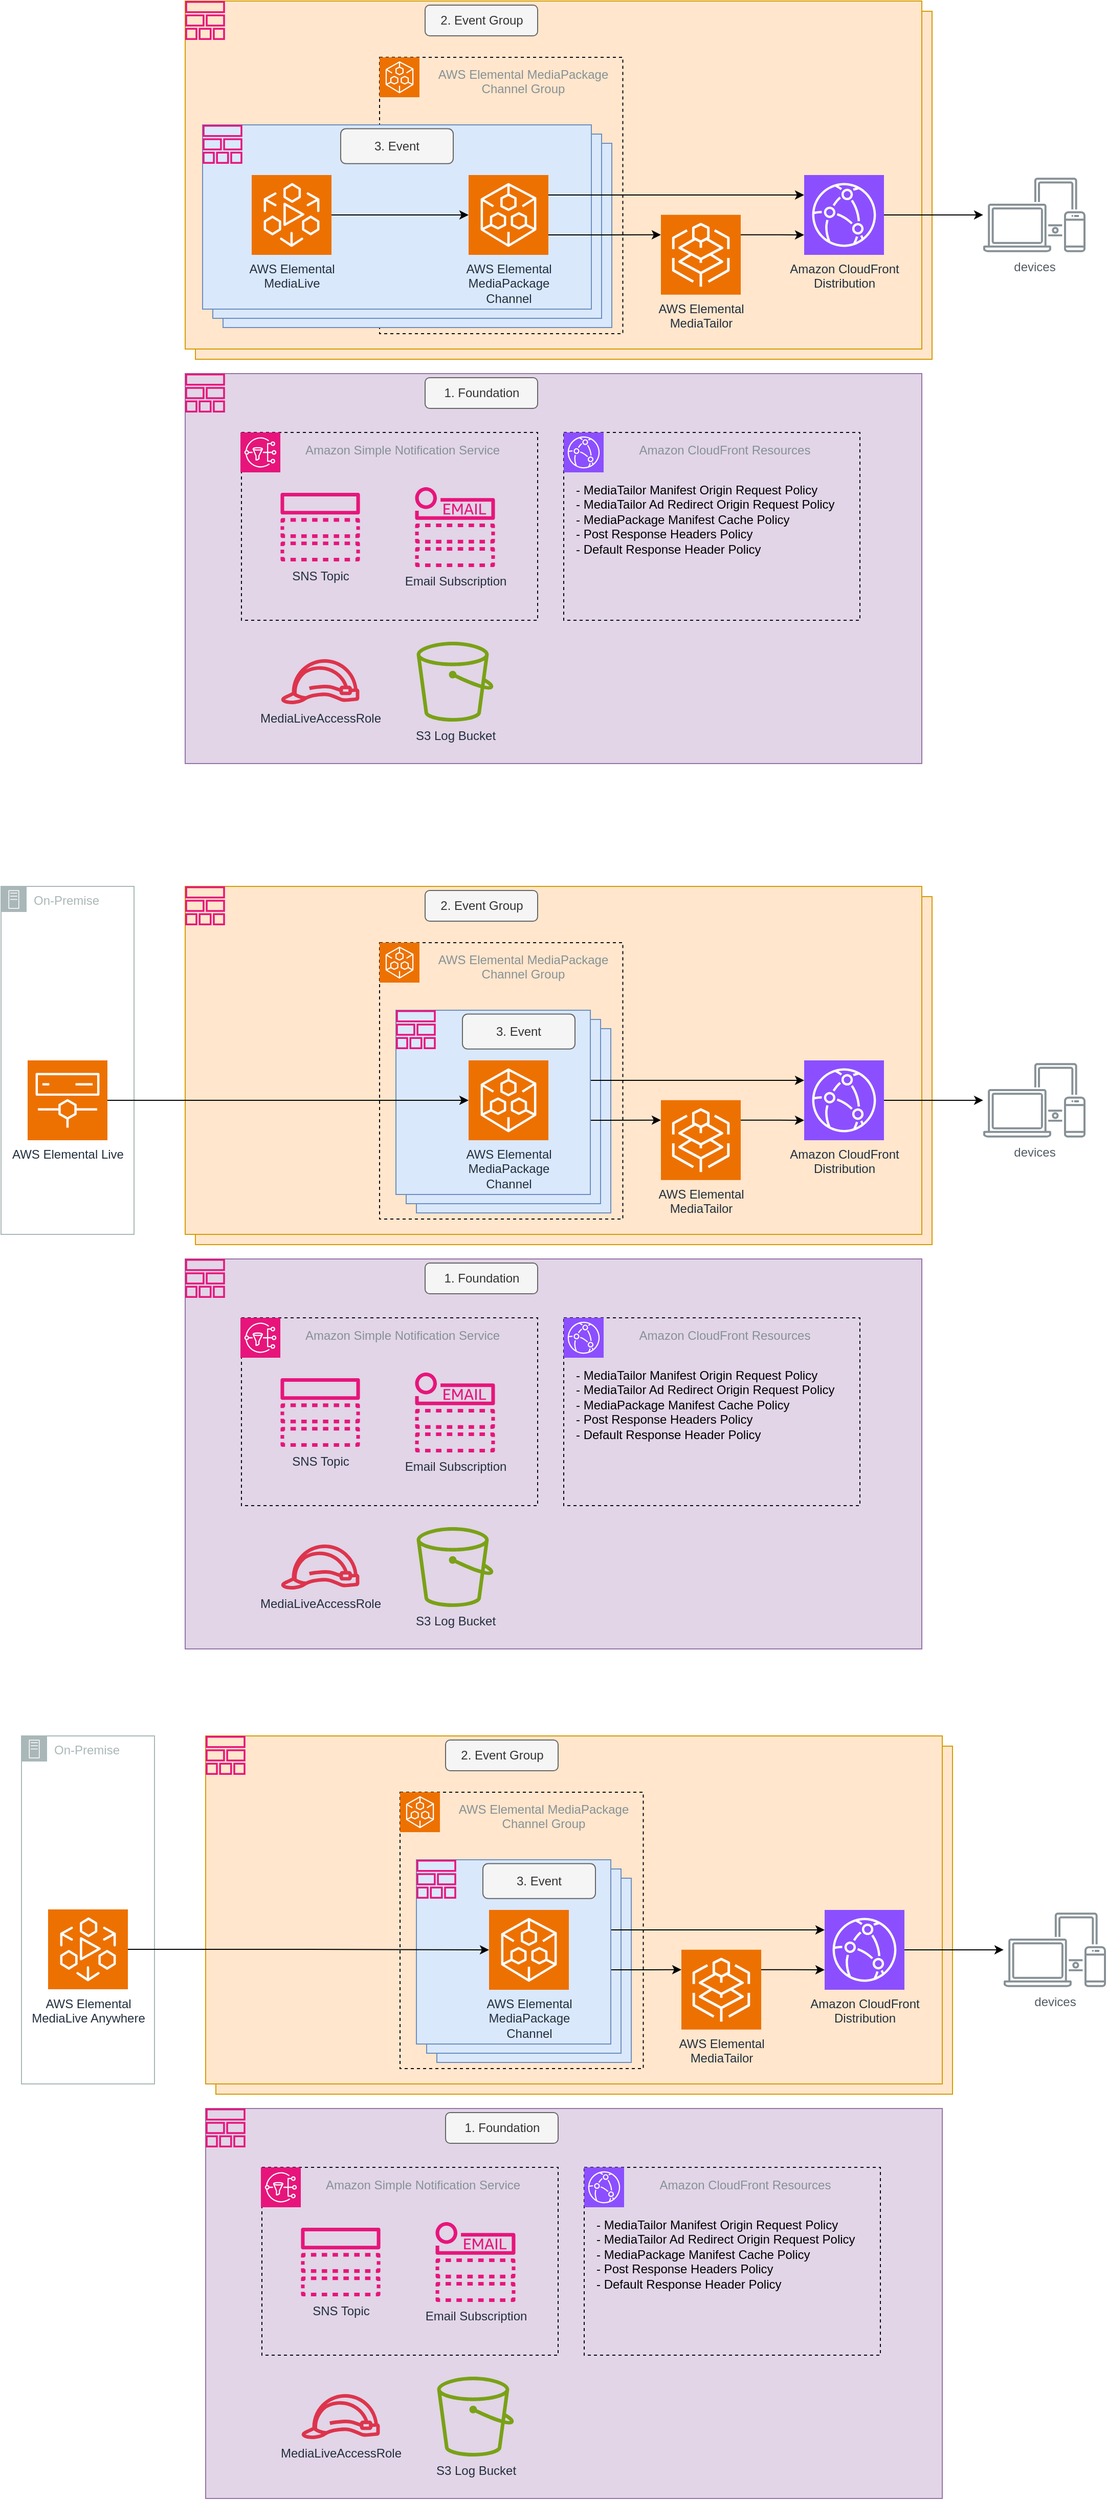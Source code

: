 <mxfile version="21.7.4" type="device">
  <diagram name="Page-1" id="xvoBK_VZYoZHiSkHvNR2">
    <mxGraphModel dx="1469" dy="970" grid="1" gridSize="10" guides="1" tooltips="1" connect="1" arrows="1" fold="1" page="1" pageScale="1" pageWidth="1169" pageHeight="827" math="0" shadow="0">
      <root>
        <mxCell id="0" />
        <mxCell id="1" parent="0" />
        <mxCell id="5HzDjwi24aiLYZOdmJjg-2" value="" style="rounded=0;whiteSpace=wrap;html=1;fillColor=#ffe6cc;strokeColor=#d79b00;" parent="1" vertex="1">
          <mxGeometry x="200" y="65" width="720" height="340" as="geometry" />
        </mxCell>
        <mxCell id="2nmGZ_M7Z3MYa-DBmGAj-7" value="" style="rounded=0;whiteSpace=wrap;html=1;fillColor=#e1d5e7;strokeColor=#9673a6;" parent="1" vertex="1">
          <mxGeometry x="190" y="419" width="720" height="381" as="geometry" />
        </mxCell>
        <mxCell id="2nmGZ_M7Z3MYa-DBmGAj-8" value="1. Foundation" style="rounded=1;whiteSpace=wrap;html=1;fillColor=#f5f5f5;fontColor=#333333;strokeColor=#666666;" parent="1" vertex="1">
          <mxGeometry x="424.5" y="423" width="110" height="30" as="geometry" />
        </mxCell>
        <mxCell id="2nmGZ_M7Z3MYa-DBmGAj-15" value="Amazon CloudFront Resources" style="outlineConnect=0;gradientColor=none;html=1;whiteSpace=wrap;fontSize=12;fontStyle=0;strokeColor=#000614;fillColor=none;verticalAlign=top;align=center;fontColor=#879196;dashed=1;spacingTop=3;spacingLeft=25;" parent="1" vertex="1">
          <mxGeometry x="560" y="476.5" width="289.5" height="183.5" as="geometry" />
        </mxCell>
        <mxCell id="2nmGZ_M7Z3MYa-DBmGAj-17" value="&lt;div&gt;- MediaTailor Manifest Origin Request Policy&lt;/div&gt;&lt;div&gt;- MediaTailor Ad Redirect Origin Request Policy&lt;/div&gt;&lt;div&gt;&lt;div&gt;- MediaPackage Manifest Cache Policy&lt;/div&gt;&lt;/div&gt;&lt;div&gt;- Post Response Headers Policy&lt;/div&gt;&lt;div&gt;- Default Response Header Policy&lt;br&gt;&lt;/div&gt;&lt;div&gt;&lt;br&gt;&lt;/div&gt;" style="rounded=0;whiteSpace=wrap;html=1;verticalAlign=top;align=left;fillColor=none;strokeColor=none;" parent="1" vertex="1">
          <mxGeometry x="570" y="518.5" width="279.5" height="142.5" as="geometry" />
        </mxCell>
        <mxCell id="2nmGZ_M7Z3MYa-DBmGAj-18" value="S3 Log Bucket" style="sketch=0;outlineConnect=0;fontColor=#232F3E;gradientColor=none;fillColor=#7AA116;strokeColor=none;dashed=0;verticalLabelPosition=bottom;verticalAlign=top;align=center;html=1;fontSize=12;fontStyle=0;aspect=fixed;pointerEvents=1;shape=mxgraph.aws4.bucket;" parent="1" vertex="1">
          <mxGeometry x="416.25" y="681" width="75" height="78" as="geometry" />
        </mxCell>
        <mxCell id="2nmGZ_M7Z3MYa-DBmGAj-19" value="MediaLiveAccessRole" style="sketch=0;outlineConnect=0;fontColor=#232F3E;gradientColor=none;fillColor=#DD344C;strokeColor=none;dashed=0;verticalLabelPosition=bottom;verticalAlign=top;align=center;html=1;fontSize=12;fontStyle=0;aspect=fixed;pointerEvents=1;shape=mxgraph.aws4.role;" parent="1" vertex="1">
          <mxGeometry x="283" y="698" width="78" height="44" as="geometry" />
        </mxCell>
        <mxCell id="2nmGZ_M7Z3MYa-DBmGAj-25" value="" style="sketch=0;outlineConnect=0;fontColor=#232F3E;gradientColor=none;fillColor=#E7157B;strokeColor=none;dashed=0;verticalLabelPosition=bottom;verticalAlign=top;align=center;html=1;fontSize=12;fontStyle=0;aspect=fixed;pointerEvents=1;shape=mxgraph.aws4.stack;" parent="1" vertex="1">
          <mxGeometry x="190" y="419" width="39" height="38" as="geometry" />
        </mxCell>
        <mxCell id="2nmGZ_M7Z3MYa-DBmGAj-28" value="devices" style="sketch=0;outlineConnect=0;gradientColor=none;fontColor=#545B64;strokeColor=none;fillColor=#879196;dashed=0;verticalLabelPosition=bottom;verticalAlign=top;align=center;html=1;fontSize=12;fontStyle=0;aspect=fixed;shape=mxgraph.aws4.illustration_devices;pointerEvents=1" parent="1" vertex="1">
          <mxGeometry x="970" y="227.5" width="100" height="73" as="geometry" />
        </mxCell>
        <mxCell id="2nmGZ_M7Z3MYa-DBmGAj-30" value="" style="sketch=0;points=[[0,0,0],[0.25,0,0],[0.5,0,0],[0.75,0,0],[1,0,0],[0,1,0],[0.25,1,0],[0.5,1,0],[0.75,1,0],[1,1,0],[0,0.25,0],[0,0.5,0],[0,0.75,0],[1,0.25,0],[1,0.5,0],[1,0.75,0]];outlineConnect=0;fontColor=#232F3E;fillColor=#8C4FFF;strokeColor=#ffffff;dashed=0;verticalLabelPosition=bottom;verticalAlign=top;align=center;html=1;fontSize=12;fontStyle=0;aspect=fixed;shape=mxgraph.aws4.resourceIcon;resIcon=mxgraph.aws4.cloudfront;" parent="1" vertex="1">
          <mxGeometry x="560" y="476.5" width="39" height="39" as="geometry" />
        </mxCell>
        <mxCell id="2nmGZ_M7Z3MYa-DBmGAj-1" value="" style="rounded=0;whiteSpace=wrap;html=1;fillColor=#ffe6cc;strokeColor=#d79b00;" parent="1" vertex="1">
          <mxGeometry x="190" y="55" width="720" height="340" as="geometry" />
        </mxCell>
        <mxCell id="2nmGZ_M7Z3MYa-DBmGAj-2" value="2. Event Group" style="rounded=1;whiteSpace=wrap;html=1;fillColor=#f5f5f5;fontColor=#333333;strokeColor=#666666;" parent="1" vertex="1">
          <mxGeometry x="424.5" y="59" width="110" height="30" as="geometry" />
        </mxCell>
        <mxCell id="2nmGZ_M7Z3MYa-DBmGAj-6" value="Amazon CloudFront&lt;br&gt;Distribution" style="sketch=0;points=[[0,0,0],[0.25,0,0],[0.5,0,0],[0.75,0,0],[1,0,0],[0,1,0],[0.25,1,0],[0.5,1,0],[0.75,1,0],[1,1,0],[0,0.25,0],[0,0.5,0],[0,0.75,0],[1,0.25,0],[1,0.5,0],[1,0.75,0]];outlineConnect=0;fontColor=#232F3E;fillColor=#8C4FFF;strokeColor=#ffffff;dashed=0;verticalLabelPosition=bottom;verticalAlign=top;align=center;html=1;fontSize=12;fontStyle=0;aspect=fixed;shape=mxgraph.aws4.resourceIcon;resIcon=mxgraph.aws4.cloudfront;" parent="1" vertex="1">
          <mxGeometry x="795" y="225" width="78" height="78" as="geometry" />
        </mxCell>
        <mxCell id="2nmGZ_M7Z3MYa-DBmGAj-10" value="" style="sketch=0;outlineConnect=0;fontColor=#232F3E;gradientColor=none;fillColor=#E7157B;strokeColor=none;dashed=0;verticalLabelPosition=bottom;verticalAlign=top;align=center;html=1;fontSize=12;fontStyle=0;aspect=fixed;pointerEvents=1;shape=mxgraph.aws4.stack;" parent="1" vertex="1">
          <mxGeometry x="190" y="55" width="39" height="38" as="geometry" />
        </mxCell>
        <mxCell id="2nmGZ_M7Z3MYa-DBmGAj-3" value="AWS Elemental MediaPackage&lt;br&gt;Channel Group" style="outlineConnect=0;gradientColor=none;html=1;whiteSpace=wrap;fontSize=12;fontStyle=0;strokeColor=#000614;fillColor=none;verticalAlign=top;align=center;fontColor=#879196;dashed=1;spacingTop=3;spacingLeft=43;" parent="1" vertex="1">
          <mxGeometry x="380" y="110" width="237.75" height="270" as="geometry" />
        </mxCell>
        <mxCell id="2nmGZ_M7Z3MYa-DBmGAj-4" value="" style="sketch=0;points=[[0,0,0],[0.25,0,0],[0.5,0,0],[0.75,0,0],[1,0,0],[0,1,0],[0.25,1,0],[0.5,1,0],[0.75,1,0],[1,1,0],[0,0.25,0],[0,0.5,0],[0,0.75,0],[1,0.25,0],[1,0.5,0],[1,0.75,0]];outlineConnect=0;fontColor=#232F3E;fillColor=#ED7100;strokeColor=#ffffff;dashed=0;verticalLabelPosition=bottom;verticalAlign=top;align=center;html=1;fontSize=12;fontStyle=0;aspect=fixed;shape=mxgraph.aws4.resourceIcon;resIcon=mxgraph.aws4.elemental_mediapackage;" parent="1" vertex="1">
          <mxGeometry x="380" y="110" width="39" height="39" as="geometry" />
        </mxCell>
        <mxCell id="2nmGZ_M7Z3MYa-DBmGAj-32" value="" style="rounded=0;whiteSpace=wrap;html=1;fillColor=#dae8fc;strokeColor=#6c8ebf;" parent="1" vertex="1">
          <mxGeometry x="227" y="194" width="380" height="180" as="geometry" />
        </mxCell>
        <mxCell id="2nmGZ_M7Z3MYa-DBmGAj-31" value="" style="rounded=0;whiteSpace=wrap;html=1;fillColor=#dae8fc;strokeColor=#6c8ebf;" parent="1" vertex="1">
          <mxGeometry x="217" y="185" width="380" height="180" as="geometry" />
        </mxCell>
        <mxCell id="2nmGZ_M7Z3MYa-DBmGAj-33" value="" style="group" parent="1" vertex="1" connectable="0">
          <mxGeometry x="207" y="176" width="380" height="180" as="geometry" />
        </mxCell>
        <mxCell id="2nmGZ_M7Z3MYa-DBmGAj-13" value="" style="sketch=0;points=[[0,0,0],[0.25,0,0],[0.5,0,0],[0.75,0,0],[1,0,0],[0,1,0],[0.25,1,0],[0.5,1,0],[0.75,1,0],[1,1,0],[0,0.25,0],[0,0.5,0],[0,0.75,0],[1,0.25,0],[1,0.5,0],[1,0.75,0]];outlineConnect=0;fontColor=#232F3E;fillColor=#8C4FFF;strokeColor=#ffffff;dashed=0;verticalLabelPosition=bottom;verticalAlign=top;align=center;html=1;fontSize=12;fontStyle=0;aspect=fixed;shape=mxgraph.aws4.resourceIcon;resIcon=mxgraph.aws4.cloudfront;" parent="2nmGZ_M7Z3MYa-DBmGAj-33" vertex="1">
          <mxGeometry x="290" y="55.862" width="39" height="39" as="geometry" />
        </mxCell>
        <mxCell id="2nmGZ_M7Z3MYa-DBmGAj-20" value="" style="rounded=0;whiteSpace=wrap;html=1;fillColor=#dae8fc;strokeColor=#6c8ebf;" parent="2nmGZ_M7Z3MYa-DBmGAj-33" vertex="1">
          <mxGeometry width="380" height="180" as="geometry" />
        </mxCell>
        <mxCell id="2nmGZ_M7Z3MYa-DBmGAj-22" value="" style="sketch=0;outlineConnect=0;fontColor=#232F3E;gradientColor=none;fillColor=#E7157B;strokeColor=none;dashed=0;verticalLabelPosition=bottom;verticalAlign=top;align=center;html=1;fontSize=12;fontStyle=0;aspect=fixed;pointerEvents=1;shape=mxgraph.aws4.stack;" parent="2nmGZ_M7Z3MYa-DBmGAj-33" vertex="1">
          <mxGeometry width="39" height="38" as="geometry" />
        </mxCell>
        <mxCell id="2nmGZ_M7Z3MYa-DBmGAj-23" value="AWS Elemental&lt;br&gt;MediaLive" style="sketch=0;points=[[0,0,0],[0.25,0,0],[0.5,0,0],[0.75,0,0],[1,0,0],[0,1,0],[0.25,1,0],[0.5,1,0],[0.75,1,0],[1,1,0],[0,0.25,0],[0,0.5,0],[0,0.75,0],[1,0.25,0],[1,0.5,0],[1,0.75,0]];outlineConnect=0;fontColor=#232F3E;fillColor=#ED7100;strokeColor=#ffffff;dashed=0;verticalLabelPosition=bottom;verticalAlign=top;align=center;html=1;fontSize=12;fontStyle=0;aspect=fixed;shape=mxgraph.aws4.resourceIcon;resIcon=mxgraph.aws4.elemental_medialive;" parent="2nmGZ_M7Z3MYa-DBmGAj-33" vertex="1">
          <mxGeometry x="48" y="49.021" width="78" height="78" as="geometry" />
        </mxCell>
        <mxCell id="2nmGZ_M7Z3MYa-DBmGAj-24" value="AWS Elemental&lt;br&gt;MediaPackage&lt;br&gt;Channel" style="sketch=0;points=[[0,0,0],[0.25,0,0],[0.5,0,0],[0.75,0,0],[1,0,0],[0,1,0],[0.25,1,0],[0.5,1,0],[0.75,1,0],[1,1,0],[0,0.25,0],[0,0.5,0],[0,0.75,0],[1,0.25,0],[1,0.5,0],[1,0.75,0]];outlineConnect=0;fontColor=#232F3E;fillColor=#ED7100;strokeColor=#ffffff;dashed=0;verticalLabelPosition=bottom;verticalAlign=top;align=center;html=1;fontSize=12;fontStyle=0;aspect=fixed;shape=mxgraph.aws4.resourceIcon;resIcon=mxgraph.aws4.elemental_mediapackage;" parent="2nmGZ_M7Z3MYa-DBmGAj-33" vertex="1">
          <mxGeometry x="260" y="49.021" width="78" height="78" as="geometry" />
        </mxCell>
        <mxCell id="2nmGZ_M7Z3MYa-DBmGAj-26" style="edgeStyle=orthogonalEdgeStyle;rounded=0;orthogonalLoop=1;jettySize=auto;html=1;" parent="2nmGZ_M7Z3MYa-DBmGAj-33" source="2nmGZ_M7Z3MYa-DBmGAj-23" target="2nmGZ_M7Z3MYa-DBmGAj-24" edge="1">
          <mxGeometry relative="1" as="geometry" />
        </mxCell>
        <mxCell id="2nmGZ_M7Z3MYa-DBmGAj-21" value="3. Event" style="rounded=1;whiteSpace=wrap;html=1;fillColor=#f5f5f5;fontColor=#333333;strokeColor=#666666;" parent="2nmGZ_M7Z3MYa-DBmGAj-33" vertex="1">
          <mxGeometry x="135" y="3.725" width="110" height="34.201" as="geometry" />
        </mxCell>
        <mxCell id="2nmGZ_M7Z3MYa-DBmGAj-27" style="edgeStyle=orthogonalEdgeStyle;rounded=0;orthogonalLoop=1;jettySize=auto;html=1;exitX=1;exitY=0.25;exitDx=0;exitDy=0;exitPerimeter=0;entryX=0;entryY=0.25;entryDx=0;entryDy=0;entryPerimeter=0;" parent="1" source="2nmGZ_M7Z3MYa-DBmGAj-24" target="2nmGZ_M7Z3MYa-DBmGAj-6" edge="1">
          <mxGeometry relative="1" as="geometry" />
        </mxCell>
        <mxCell id="2nmGZ_M7Z3MYa-DBmGAj-29" style="edgeStyle=orthogonalEdgeStyle;rounded=0;orthogonalLoop=1;jettySize=auto;html=1;" parent="1" source="2nmGZ_M7Z3MYa-DBmGAj-6" target="2nmGZ_M7Z3MYa-DBmGAj-28" edge="1">
          <mxGeometry relative="1" as="geometry">
            <mxPoint x="978" y="264.5" as="targetPoint" />
          </mxGeometry>
        </mxCell>
        <mxCell id="N5E-a2_garC34fSIHxFX-2" style="edgeStyle=orthogonalEdgeStyle;rounded=0;orthogonalLoop=1;jettySize=auto;html=1;entryX=0;entryY=0.75;entryDx=0;entryDy=0;entryPerimeter=0;exitX=1;exitY=0.25;exitDx=0;exitDy=0;exitPerimeter=0;" parent="1" source="N5E-a2_garC34fSIHxFX-1" target="2nmGZ_M7Z3MYa-DBmGAj-6" edge="1">
          <mxGeometry relative="1" as="geometry" />
        </mxCell>
        <mxCell id="N5E-a2_garC34fSIHxFX-1" value="AWS Elemental&lt;br&gt;MediaTailor" style="sketch=0;points=[[0,0,0],[0.25,0,0],[0.5,0,0],[0.75,0,0],[1,0,0],[0,1,0],[0.25,1,0],[0.5,1,0],[0.75,1,0],[1,1,0],[0,0.25,0],[0,0.5,0],[0,0.75,0],[1,0.25,0],[1,0.5,0],[1,0.75,0]];outlineConnect=0;fontColor=#232F3E;fillColor=#ED7100;strokeColor=#ffffff;dashed=0;verticalLabelPosition=bottom;verticalAlign=top;align=center;html=1;fontSize=12;fontStyle=0;aspect=fixed;shape=mxgraph.aws4.resourceIcon;resIcon=mxgraph.aws4.elemental_mediatailor;" parent="1" vertex="1">
          <mxGeometry x="655" y="263.89" width="78" height="78" as="geometry" />
        </mxCell>
        <mxCell id="N5E-a2_garC34fSIHxFX-3" style="edgeStyle=orthogonalEdgeStyle;rounded=0;orthogonalLoop=1;jettySize=auto;html=1;entryX=0;entryY=0.25;entryDx=0;entryDy=0;entryPerimeter=0;exitX=1;exitY=0.75;exitDx=0;exitDy=0;exitPerimeter=0;" parent="1" source="2nmGZ_M7Z3MYa-DBmGAj-24" target="N5E-a2_garC34fSIHxFX-1" edge="1">
          <mxGeometry relative="1" as="geometry" />
        </mxCell>
        <mxCell id="9FjImwvdv4YKPjKREEQP-5" value="Amazon Simple Notification Service" style="outlineConnect=0;gradientColor=none;html=1;whiteSpace=wrap;fontSize=12;fontStyle=0;strokeColor=#000614;fillColor=none;verticalAlign=top;align=center;fontColor=#879196;dashed=1;spacingTop=3;spacingLeft=25;" parent="1" vertex="1">
          <mxGeometry x="245" y="476.5" width="289.5" height="183.5" as="geometry" />
        </mxCell>
        <mxCell id="9FjImwvdv4YKPjKREEQP-2" value="Email Subscription" style="sketch=0;outlineConnect=0;fontColor=#232F3E;gradientColor=none;fillColor=#E7157B;strokeColor=none;dashed=0;verticalLabelPosition=bottom;verticalAlign=top;align=center;html=1;fontSize=12;fontStyle=0;aspect=fixed;pointerEvents=1;shape=mxgraph.aws4.email_notification;" parent="1" vertex="1">
          <mxGeometry x="414.75" y="530" width="78" height="78" as="geometry" />
        </mxCell>
        <mxCell id="9FjImwvdv4YKPjKREEQP-4" value="SNS Topic" style="sketch=0;outlineConnect=0;fontColor=#232F3E;gradientColor=none;fillColor=#E7157B;strokeColor=none;dashed=0;verticalLabelPosition=bottom;verticalAlign=top;align=center;html=1;fontSize=12;fontStyle=0;aspect=fixed;pointerEvents=1;shape=mxgraph.aws4.topic;" parent="1" vertex="1">
          <mxGeometry x="283" y="535.5" width="78" height="67" as="geometry" />
        </mxCell>
        <mxCell id="9FjImwvdv4YKPjKREEQP-1" value="" style="sketch=0;points=[[0,0,0],[0.25,0,0],[0.5,0,0],[0.75,0,0],[1,0,0],[0,1,0],[0.25,1,0],[0.5,1,0],[0.75,1,0],[1,1,0],[0,0.25,0],[0,0.5,0],[0,0.75,0],[1,0.25,0],[1,0.5,0],[1,0.75,0]];outlineConnect=0;fontColor=#232F3E;fillColor=#E7157B;strokeColor=#ffffff;dashed=0;verticalLabelPosition=bottom;verticalAlign=top;align=center;html=1;fontSize=12;fontStyle=0;aspect=fixed;shape=mxgraph.aws4.resourceIcon;resIcon=mxgraph.aws4.sns;" parent="1" vertex="1">
          <mxGeometry x="244" y="476.5" width="39" height="39" as="geometry" />
        </mxCell>
        <mxCell id="9FjImwvdv4YKPjKREEQP-42" value="On-Premise" style="sketch=0;outlineConnect=0;gradientColor=none;html=1;whiteSpace=wrap;fontSize=12;fontStyle=0;shape=mxgraph.aws4.group;grIcon=mxgraph.aws4.group_on_premise;strokeColor=#AAB7B8;fillColor=none;verticalAlign=top;align=left;spacingLeft=30;fontColor=#AAB7B8;dashed=0;" parent="1" vertex="1">
          <mxGeometry x="10" y="920" width="130" height="340" as="geometry" />
        </mxCell>
        <mxCell id="9FjImwvdv4YKPjKREEQP-41" value="AWS Elemental Live" style="sketch=0;points=[[0,0,0],[0.25,0,0],[0.5,0,0],[0.75,0,0],[1,0,0],[0,1,0],[0.25,1,0],[0.5,1,0],[0.75,1,0],[1,1,0],[0,0.25,0],[0,0.5,0],[0,0.75,0],[1,0.25,0],[1,0.5,0],[1,0.75,0]];outlineConnect=0;fontColor=#232F3E;fillColor=#ED7100;strokeColor=#ffffff;dashed=0;verticalLabelPosition=bottom;verticalAlign=top;align=center;html=1;fontSize=12;fontStyle=0;aspect=fixed;shape=mxgraph.aws4.resourceIcon;resIcon=mxgraph.aws4.elemental;" parent="1" vertex="1">
          <mxGeometry x="36" y="1090" width="78" height="78" as="geometry" />
        </mxCell>
        <mxCell id="9FjImwvdv4YKPjKREEQP-80" value="" style="rounded=0;whiteSpace=wrap;html=1;fillColor=#ffe6cc;strokeColor=#d79b00;" parent="1" vertex="1">
          <mxGeometry x="200" y="930" width="720" height="340" as="geometry" />
        </mxCell>
        <mxCell id="9FjImwvdv4YKPjKREEQP-88" value="devices" style="sketch=0;outlineConnect=0;gradientColor=none;fontColor=#545B64;strokeColor=none;fillColor=#879196;dashed=0;verticalLabelPosition=bottom;verticalAlign=top;align=center;html=1;fontSize=12;fontStyle=0;aspect=fixed;shape=mxgraph.aws4.illustration_devices;pointerEvents=1" parent="1" vertex="1">
          <mxGeometry x="970" y="1092.5" width="100" height="73" as="geometry" />
        </mxCell>
        <mxCell id="9FjImwvdv4YKPjKREEQP-90" value="" style="rounded=0;whiteSpace=wrap;html=1;fillColor=#ffe6cc;strokeColor=#d79b00;" parent="1" vertex="1">
          <mxGeometry x="190" y="920" width="720" height="340" as="geometry" />
        </mxCell>
        <mxCell id="9FjImwvdv4YKPjKREEQP-91" value="2. Event Group" style="rounded=1;whiteSpace=wrap;html=1;fillColor=#f5f5f5;fontColor=#333333;strokeColor=#666666;" parent="1" vertex="1">
          <mxGeometry x="424.5" y="924" width="110" height="30" as="geometry" />
        </mxCell>
        <mxCell id="9FjImwvdv4YKPjKREEQP-92" value="Amazon CloudFront&lt;br&gt;Distribution" style="sketch=0;points=[[0,0,0],[0.25,0,0],[0.5,0,0],[0.75,0,0],[1,0,0],[0,1,0],[0.25,1,0],[0.5,1,0],[0.75,1,0],[1,1,0],[0,0.25,0],[0,0.5,0],[0,0.75,0],[1,0.25,0],[1,0.5,0],[1,0.75,0]];outlineConnect=0;fontColor=#232F3E;fillColor=#8C4FFF;strokeColor=#ffffff;dashed=0;verticalLabelPosition=bottom;verticalAlign=top;align=center;html=1;fontSize=12;fontStyle=0;aspect=fixed;shape=mxgraph.aws4.resourceIcon;resIcon=mxgraph.aws4.cloudfront;" parent="1" vertex="1">
          <mxGeometry x="795" y="1090" width="78" height="78" as="geometry" />
        </mxCell>
        <mxCell id="9FjImwvdv4YKPjKREEQP-93" value="" style="sketch=0;outlineConnect=0;fontColor=#232F3E;gradientColor=none;fillColor=#E7157B;strokeColor=none;dashed=0;verticalLabelPosition=bottom;verticalAlign=top;align=center;html=1;fontSize=12;fontStyle=0;aspect=fixed;pointerEvents=1;shape=mxgraph.aws4.stack;" parent="1" vertex="1">
          <mxGeometry x="190" y="920" width="39" height="38" as="geometry" />
        </mxCell>
        <mxCell id="9FjImwvdv4YKPjKREEQP-94" value="AWS Elemental MediaPackage&lt;br&gt;Channel Group" style="outlineConnect=0;gradientColor=none;html=1;whiteSpace=wrap;fontSize=12;fontStyle=0;strokeColor=#000614;fillColor=none;verticalAlign=top;align=center;fontColor=#879196;dashed=1;spacingTop=3;spacingLeft=43;" parent="1" vertex="1">
          <mxGeometry x="380" y="975" width="237.75" height="270" as="geometry" />
        </mxCell>
        <mxCell id="9FjImwvdv4YKPjKREEQP-95" value="" style="sketch=0;points=[[0,0,0],[0.25,0,0],[0.5,0,0],[0.75,0,0],[1,0,0],[0,1,0],[0.25,1,0],[0.5,1,0],[0.75,1,0],[1,1,0],[0,0.25,0],[0,0.5,0],[0,0.75,0],[1,0.25,0],[1,0.5,0],[1,0.75,0]];outlineConnect=0;fontColor=#232F3E;fillColor=#ED7100;strokeColor=#ffffff;dashed=0;verticalLabelPosition=bottom;verticalAlign=top;align=center;html=1;fontSize=12;fontStyle=0;aspect=fixed;shape=mxgraph.aws4.resourceIcon;resIcon=mxgraph.aws4.elemental_mediapackage;" parent="1" vertex="1">
          <mxGeometry x="380" y="975" width="39" height="39" as="geometry" />
        </mxCell>
        <mxCell id="9FjImwvdv4YKPjKREEQP-96" value="" style="rounded=0;whiteSpace=wrap;html=1;fillColor=#dae8fc;strokeColor=#6c8ebf;" parent="1" vertex="1">
          <mxGeometry x="416" y="1059" width="190" height="180" as="geometry" />
        </mxCell>
        <mxCell id="9FjImwvdv4YKPjKREEQP-97" value="" style="rounded=0;whiteSpace=wrap;html=1;fillColor=#dae8fc;strokeColor=#6c8ebf;" parent="1" vertex="1">
          <mxGeometry x="406" y="1050" width="190" height="180" as="geometry" />
        </mxCell>
        <mxCell id="9FjImwvdv4YKPjKREEQP-106" style="edgeStyle=orthogonalEdgeStyle;rounded=0;orthogonalLoop=1;jettySize=auto;html=1;exitX=1;exitY=0.25;exitDx=0;exitDy=0;exitPerimeter=0;entryX=0;entryY=0.25;entryDx=0;entryDy=0;entryPerimeter=0;" parent="1" source="9FjImwvdv4YKPjKREEQP-103" target="9FjImwvdv4YKPjKREEQP-92" edge="1">
          <mxGeometry relative="1" as="geometry" />
        </mxCell>
        <mxCell id="9FjImwvdv4YKPjKREEQP-107" style="edgeStyle=orthogonalEdgeStyle;rounded=0;orthogonalLoop=1;jettySize=auto;html=1;" parent="1" source="9FjImwvdv4YKPjKREEQP-92" target="9FjImwvdv4YKPjKREEQP-88" edge="1">
          <mxGeometry relative="1" as="geometry">
            <mxPoint x="978" y="1129.5" as="targetPoint" />
          </mxGeometry>
        </mxCell>
        <mxCell id="9FjImwvdv4YKPjKREEQP-108" style="edgeStyle=orthogonalEdgeStyle;rounded=0;orthogonalLoop=1;jettySize=auto;html=1;entryX=0;entryY=0.75;entryDx=0;entryDy=0;entryPerimeter=0;exitX=1;exitY=0.25;exitDx=0;exitDy=0;exitPerimeter=0;" parent="1" source="9FjImwvdv4YKPjKREEQP-109" target="9FjImwvdv4YKPjKREEQP-92" edge="1">
          <mxGeometry relative="1" as="geometry" />
        </mxCell>
        <mxCell id="9FjImwvdv4YKPjKREEQP-109" value="AWS Elemental&lt;br&gt;MediaTailor" style="sketch=0;points=[[0,0,0],[0.25,0,0],[0.5,0,0],[0.75,0,0],[1,0,0],[0,1,0],[0.25,1,0],[0.5,1,0],[0.75,1,0],[1,1,0],[0,0.25,0],[0,0.5,0],[0,0.75,0],[1,0.25,0],[1,0.5,0],[1,0.75,0]];outlineConnect=0;fontColor=#232F3E;fillColor=#ED7100;strokeColor=#ffffff;dashed=0;verticalLabelPosition=bottom;verticalAlign=top;align=center;html=1;fontSize=12;fontStyle=0;aspect=fixed;shape=mxgraph.aws4.resourceIcon;resIcon=mxgraph.aws4.elemental_mediatailor;" parent="1" vertex="1">
          <mxGeometry x="655" y="1128.89" width="78" height="78" as="geometry" />
        </mxCell>
        <mxCell id="9FjImwvdv4YKPjKREEQP-110" style="edgeStyle=orthogonalEdgeStyle;rounded=0;orthogonalLoop=1;jettySize=auto;html=1;entryX=0;entryY=0.25;entryDx=0;entryDy=0;entryPerimeter=0;exitX=1;exitY=0.75;exitDx=0;exitDy=0;exitPerimeter=0;" parent="1" source="9FjImwvdv4YKPjKREEQP-103" target="9FjImwvdv4YKPjKREEQP-109" edge="1">
          <mxGeometry relative="1" as="geometry" />
        </mxCell>
        <mxCell id="9FjImwvdv4YKPjKREEQP-99" value="" style="sketch=0;points=[[0,0,0],[0.25,0,0],[0.5,0,0],[0.75,0,0],[1,0,0],[0,1,0],[0.25,1,0],[0.5,1,0],[0.75,1,0],[1,1,0],[0,0.25,0],[0,0.5,0],[0,0.75,0],[1,0.25,0],[1,0.5,0],[1,0.75,0]];outlineConnect=0;fontColor=#232F3E;fillColor=#8C4FFF;strokeColor=#ffffff;dashed=0;verticalLabelPosition=bottom;verticalAlign=top;align=center;html=1;fontSize=12;fontStyle=0;aspect=fixed;shape=mxgraph.aws4.resourceIcon;resIcon=mxgraph.aws4.cloudfront;" parent="1" vertex="1">
          <mxGeometry x="497" y="1096.862" width="39" height="39" as="geometry" />
        </mxCell>
        <mxCell id="9FjImwvdv4YKPjKREEQP-100" value="" style="rounded=0;whiteSpace=wrap;html=1;fillColor=#dae8fc;strokeColor=#6c8ebf;" parent="1" vertex="1">
          <mxGeometry x="396" y="1041" width="190" height="180" as="geometry" />
        </mxCell>
        <mxCell id="9FjImwvdv4YKPjKREEQP-101" value="" style="sketch=0;outlineConnect=0;fontColor=#232F3E;gradientColor=none;fillColor=#E7157B;strokeColor=none;dashed=0;verticalLabelPosition=bottom;verticalAlign=top;align=center;html=1;fontSize=12;fontStyle=0;aspect=fixed;pointerEvents=1;shape=mxgraph.aws4.stack;" parent="1" vertex="1">
          <mxGeometry x="396" y="1041" width="39" height="38" as="geometry" />
        </mxCell>
        <mxCell id="9FjImwvdv4YKPjKREEQP-103" value="AWS Elemental&lt;br&gt;MediaPackage&lt;br&gt;Channel" style="sketch=0;points=[[0,0,0],[0.25,0,0],[0.5,0,0],[0.75,0,0],[1,0,0],[0,1,0],[0.25,1,0],[0.5,1,0],[0.75,1,0],[1,1,0],[0,0.25,0],[0,0.5,0],[0,0.75,0],[1,0.25,0],[1,0.5,0],[1,0.75,0]];outlineConnect=0;fontColor=#232F3E;fillColor=#ED7100;strokeColor=#ffffff;dashed=0;verticalLabelPosition=bottom;verticalAlign=top;align=center;html=1;fontSize=12;fontStyle=0;aspect=fixed;shape=mxgraph.aws4.resourceIcon;resIcon=mxgraph.aws4.elemental_mediapackage;" parent="1" vertex="1">
          <mxGeometry x="467" y="1090.021" width="78" height="78" as="geometry" />
        </mxCell>
        <mxCell id="9FjImwvdv4YKPjKREEQP-105" value="3. Event" style="rounded=1;whiteSpace=wrap;html=1;fillColor=#f5f5f5;fontColor=#333333;strokeColor=#666666;" parent="1" vertex="1">
          <mxGeometry x="461" y="1044.725" width="110" height="34.201" as="geometry" />
        </mxCell>
        <mxCell id="9FjImwvdv4YKPjKREEQP-115" style="edgeStyle=orthogonalEdgeStyle;rounded=0;orthogonalLoop=1;jettySize=auto;html=1;" parent="1" source="9FjImwvdv4YKPjKREEQP-41" target="9FjImwvdv4YKPjKREEQP-103" edge="1">
          <mxGeometry relative="1" as="geometry" />
        </mxCell>
        <mxCell id="3YXlD9nhbQdS337FwNxT-1" value="" style="rounded=0;whiteSpace=wrap;html=1;fillColor=#e1d5e7;strokeColor=#9673a6;" parent="1" vertex="1">
          <mxGeometry x="190" y="1284" width="720" height="381" as="geometry" />
        </mxCell>
        <mxCell id="3YXlD9nhbQdS337FwNxT-2" value="1. Foundation" style="rounded=1;whiteSpace=wrap;html=1;fillColor=#f5f5f5;fontColor=#333333;strokeColor=#666666;" parent="1" vertex="1">
          <mxGeometry x="424.5" y="1288" width="110" height="30" as="geometry" />
        </mxCell>
        <mxCell id="3YXlD9nhbQdS337FwNxT-3" value="Amazon CloudFront Resources" style="outlineConnect=0;gradientColor=none;html=1;whiteSpace=wrap;fontSize=12;fontStyle=0;strokeColor=#000614;fillColor=none;verticalAlign=top;align=center;fontColor=#879196;dashed=1;spacingTop=3;spacingLeft=25;" parent="1" vertex="1">
          <mxGeometry x="560" y="1341.5" width="289.5" height="183.5" as="geometry" />
        </mxCell>
        <mxCell id="3YXlD9nhbQdS337FwNxT-4" value="&lt;div&gt;- MediaTailor Manifest Origin Request Policy&lt;/div&gt;&lt;div&gt;- MediaTailor Ad Redirect Origin Request Policy&lt;/div&gt;&lt;div&gt;&lt;div&gt;- MediaPackage Manifest Cache Policy&lt;/div&gt;&lt;/div&gt;&lt;div&gt;- Post Response Headers Policy&lt;/div&gt;&lt;div&gt;- Default Response Header Policy&lt;br&gt;&lt;/div&gt;&lt;div&gt;&lt;br&gt;&lt;/div&gt;" style="rounded=0;whiteSpace=wrap;html=1;verticalAlign=top;align=left;fillColor=none;strokeColor=none;" parent="1" vertex="1">
          <mxGeometry x="570" y="1383.5" width="279.5" height="142.5" as="geometry" />
        </mxCell>
        <mxCell id="3YXlD9nhbQdS337FwNxT-5" value="S3 Log Bucket" style="sketch=0;outlineConnect=0;fontColor=#232F3E;gradientColor=none;fillColor=#7AA116;strokeColor=none;dashed=0;verticalLabelPosition=bottom;verticalAlign=top;align=center;html=1;fontSize=12;fontStyle=0;aspect=fixed;pointerEvents=1;shape=mxgraph.aws4.bucket;" parent="1" vertex="1">
          <mxGeometry x="416.25" y="1546" width="75" height="78" as="geometry" />
        </mxCell>
        <mxCell id="3YXlD9nhbQdS337FwNxT-6" value="MediaLiveAccessRole" style="sketch=0;outlineConnect=0;fontColor=#232F3E;gradientColor=none;fillColor=#DD344C;strokeColor=none;dashed=0;verticalLabelPosition=bottom;verticalAlign=top;align=center;html=1;fontSize=12;fontStyle=0;aspect=fixed;pointerEvents=1;shape=mxgraph.aws4.role;" parent="1" vertex="1">
          <mxGeometry x="283" y="1563" width="78" height="44" as="geometry" />
        </mxCell>
        <mxCell id="3YXlD9nhbQdS337FwNxT-7" value="" style="sketch=0;outlineConnect=0;fontColor=#232F3E;gradientColor=none;fillColor=#E7157B;strokeColor=none;dashed=0;verticalLabelPosition=bottom;verticalAlign=top;align=center;html=1;fontSize=12;fontStyle=0;aspect=fixed;pointerEvents=1;shape=mxgraph.aws4.stack;" parent="1" vertex="1">
          <mxGeometry x="190" y="1284" width="39" height="38" as="geometry" />
        </mxCell>
        <mxCell id="3YXlD9nhbQdS337FwNxT-8" value="" style="sketch=0;points=[[0,0,0],[0.25,0,0],[0.5,0,0],[0.75,0,0],[1,0,0],[0,1,0],[0.25,1,0],[0.5,1,0],[0.75,1,0],[1,1,0],[0,0.25,0],[0,0.5,0],[0,0.75,0],[1,0.25,0],[1,0.5,0],[1,0.75,0]];outlineConnect=0;fontColor=#232F3E;fillColor=#8C4FFF;strokeColor=#ffffff;dashed=0;verticalLabelPosition=bottom;verticalAlign=top;align=center;html=1;fontSize=12;fontStyle=0;aspect=fixed;shape=mxgraph.aws4.resourceIcon;resIcon=mxgraph.aws4.cloudfront;" parent="1" vertex="1">
          <mxGeometry x="560" y="1341.5" width="39" height="39" as="geometry" />
        </mxCell>
        <mxCell id="3YXlD9nhbQdS337FwNxT-9" value="Amazon Simple Notification Service" style="outlineConnect=0;gradientColor=none;html=1;whiteSpace=wrap;fontSize=12;fontStyle=0;strokeColor=#000614;fillColor=none;verticalAlign=top;align=center;fontColor=#879196;dashed=1;spacingTop=3;spacingLeft=25;" parent="1" vertex="1">
          <mxGeometry x="245" y="1341.5" width="289.5" height="183.5" as="geometry" />
        </mxCell>
        <mxCell id="3YXlD9nhbQdS337FwNxT-10" value="Email Subscription" style="sketch=0;outlineConnect=0;fontColor=#232F3E;gradientColor=none;fillColor=#E7157B;strokeColor=none;dashed=0;verticalLabelPosition=bottom;verticalAlign=top;align=center;html=1;fontSize=12;fontStyle=0;aspect=fixed;pointerEvents=1;shape=mxgraph.aws4.email_notification;" parent="1" vertex="1">
          <mxGeometry x="414.75" y="1395" width="78" height="78" as="geometry" />
        </mxCell>
        <mxCell id="3YXlD9nhbQdS337FwNxT-11" value="SNS Topic" style="sketch=0;outlineConnect=0;fontColor=#232F3E;gradientColor=none;fillColor=#E7157B;strokeColor=none;dashed=0;verticalLabelPosition=bottom;verticalAlign=top;align=center;html=1;fontSize=12;fontStyle=0;aspect=fixed;pointerEvents=1;shape=mxgraph.aws4.topic;" parent="1" vertex="1">
          <mxGeometry x="283" y="1400.5" width="78" height="67" as="geometry" />
        </mxCell>
        <mxCell id="3YXlD9nhbQdS337FwNxT-12" value="" style="sketch=0;points=[[0,0,0],[0.25,0,0],[0.5,0,0],[0.75,0,0],[1,0,0],[0,1,0],[0.25,1,0],[0.5,1,0],[0.75,1,0],[1,1,0],[0,0.25,0],[0,0.5,0],[0,0.75,0],[1,0.25,0],[1,0.5,0],[1,0.75,0]];outlineConnect=0;fontColor=#232F3E;fillColor=#E7157B;strokeColor=#ffffff;dashed=0;verticalLabelPosition=bottom;verticalAlign=top;align=center;html=1;fontSize=12;fontStyle=0;aspect=fixed;shape=mxgraph.aws4.resourceIcon;resIcon=mxgraph.aws4.sns;" parent="1" vertex="1">
          <mxGeometry x="244" y="1341.5" width="39" height="39" as="geometry" />
        </mxCell>
        <mxCell id="CVeHy0SKlbT3xbjEbbty-1" value="On-Premise" style="sketch=0;outlineConnect=0;gradientColor=none;html=1;whiteSpace=wrap;fontSize=12;fontStyle=0;shape=mxgraph.aws4.group;grIcon=mxgraph.aws4.group_on_premise;strokeColor=#AAB7B8;fillColor=none;verticalAlign=top;align=left;spacingLeft=30;fontColor=#AAB7B8;dashed=0;" parent="1" vertex="1">
          <mxGeometry x="30" y="1750" width="130" height="340" as="geometry" />
        </mxCell>
        <mxCell id="CVeHy0SKlbT3xbjEbbty-3" value="" style="rounded=0;whiteSpace=wrap;html=1;fillColor=#ffe6cc;strokeColor=#d79b00;" parent="1" vertex="1">
          <mxGeometry x="220" y="1760" width="720" height="340" as="geometry" />
        </mxCell>
        <mxCell id="CVeHy0SKlbT3xbjEbbty-4" value="devices" style="sketch=0;outlineConnect=0;gradientColor=none;fontColor=#545B64;strokeColor=none;fillColor=#879196;dashed=0;verticalLabelPosition=bottom;verticalAlign=top;align=center;html=1;fontSize=12;fontStyle=0;aspect=fixed;shape=mxgraph.aws4.illustration_devices;pointerEvents=1" parent="1" vertex="1">
          <mxGeometry x="990" y="1922.5" width="100" height="73" as="geometry" />
        </mxCell>
        <mxCell id="CVeHy0SKlbT3xbjEbbty-5" value="" style="rounded=0;whiteSpace=wrap;html=1;fillColor=#ffe6cc;strokeColor=#d79b00;" parent="1" vertex="1">
          <mxGeometry x="210" y="1750" width="720" height="340" as="geometry" />
        </mxCell>
        <mxCell id="CVeHy0SKlbT3xbjEbbty-6" value="2. Event Group" style="rounded=1;whiteSpace=wrap;html=1;fillColor=#f5f5f5;fontColor=#333333;strokeColor=#666666;" parent="1" vertex="1">
          <mxGeometry x="444.5" y="1754" width="110" height="30" as="geometry" />
        </mxCell>
        <mxCell id="CVeHy0SKlbT3xbjEbbty-7" value="Amazon CloudFront&lt;br&gt;Distribution" style="sketch=0;points=[[0,0,0],[0.25,0,0],[0.5,0,0],[0.75,0,0],[1,0,0],[0,1,0],[0.25,1,0],[0.5,1,0],[0.75,1,0],[1,1,0],[0,0.25,0],[0,0.5,0],[0,0.75,0],[1,0.25,0],[1,0.5,0],[1,0.75,0]];outlineConnect=0;fontColor=#232F3E;fillColor=#8C4FFF;strokeColor=#ffffff;dashed=0;verticalLabelPosition=bottom;verticalAlign=top;align=center;html=1;fontSize=12;fontStyle=0;aspect=fixed;shape=mxgraph.aws4.resourceIcon;resIcon=mxgraph.aws4.cloudfront;" parent="1" vertex="1">
          <mxGeometry x="815" y="1920" width="78" height="78" as="geometry" />
        </mxCell>
        <mxCell id="CVeHy0SKlbT3xbjEbbty-8" value="" style="sketch=0;outlineConnect=0;fontColor=#232F3E;gradientColor=none;fillColor=#E7157B;strokeColor=none;dashed=0;verticalLabelPosition=bottom;verticalAlign=top;align=center;html=1;fontSize=12;fontStyle=0;aspect=fixed;pointerEvents=1;shape=mxgraph.aws4.stack;" parent="1" vertex="1">
          <mxGeometry x="210" y="1750" width="39" height="38" as="geometry" />
        </mxCell>
        <mxCell id="CVeHy0SKlbT3xbjEbbty-9" value="AWS Elemental MediaPackage&lt;br&gt;Channel Group" style="outlineConnect=0;gradientColor=none;html=1;whiteSpace=wrap;fontSize=12;fontStyle=0;strokeColor=#000614;fillColor=none;verticalAlign=top;align=center;fontColor=#879196;dashed=1;spacingTop=3;spacingLeft=43;" parent="1" vertex="1">
          <mxGeometry x="400" y="1805" width="237.75" height="270" as="geometry" />
        </mxCell>
        <mxCell id="CVeHy0SKlbT3xbjEbbty-10" value="" style="sketch=0;points=[[0,0,0],[0.25,0,0],[0.5,0,0],[0.75,0,0],[1,0,0],[0,1,0],[0.25,1,0],[0.5,1,0],[0.75,1,0],[1,1,0],[0,0.25,0],[0,0.5,0],[0,0.75,0],[1,0.25,0],[1,0.5,0],[1,0.75,0]];outlineConnect=0;fontColor=#232F3E;fillColor=#ED7100;strokeColor=#ffffff;dashed=0;verticalLabelPosition=bottom;verticalAlign=top;align=center;html=1;fontSize=12;fontStyle=0;aspect=fixed;shape=mxgraph.aws4.resourceIcon;resIcon=mxgraph.aws4.elemental_mediapackage;" parent="1" vertex="1">
          <mxGeometry x="400" y="1805" width="39" height="39" as="geometry" />
        </mxCell>
        <mxCell id="CVeHy0SKlbT3xbjEbbty-11" value="" style="rounded=0;whiteSpace=wrap;html=1;fillColor=#dae8fc;strokeColor=#6c8ebf;" parent="1" vertex="1">
          <mxGeometry x="436" y="1889" width="190" height="180" as="geometry" />
        </mxCell>
        <mxCell id="CVeHy0SKlbT3xbjEbbty-12" value="" style="rounded=0;whiteSpace=wrap;html=1;fillColor=#dae8fc;strokeColor=#6c8ebf;" parent="1" vertex="1">
          <mxGeometry x="426" y="1880" width="190" height="180" as="geometry" />
        </mxCell>
        <mxCell id="CVeHy0SKlbT3xbjEbbty-13" style="edgeStyle=orthogonalEdgeStyle;rounded=0;orthogonalLoop=1;jettySize=auto;html=1;exitX=1;exitY=0.25;exitDx=0;exitDy=0;exitPerimeter=0;entryX=0;entryY=0.25;entryDx=0;entryDy=0;entryPerimeter=0;" parent="1" source="CVeHy0SKlbT3xbjEbbty-21" target="CVeHy0SKlbT3xbjEbbty-7" edge="1">
          <mxGeometry relative="1" as="geometry" />
        </mxCell>
        <mxCell id="CVeHy0SKlbT3xbjEbbty-14" style="edgeStyle=orthogonalEdgeStyle;rounded=0;orthogonalLoop=1;jettySize=auto;html=1;" parent="1" source="CVeHy0SKlbT3xbjEbbty-7" target="CVeHy0SKlbT3xbjEbbty-4" edge="1">
          <mxGeometry relative="1" as="geometry">
            <mxPoint x="998" y="1959.5" as="targetPoint" />
          </mxGeometry>
        </mxCell>
        <mxCell id="CVeHy0SKlbT3xbjEbbty-15" style="edgeStyle=orthogonalEdgeStyle;rounded=0;orthogonalLoop=1;jettySize=auto;html=1;entryX=0;entryY=0.75;entryDx=0;entryDy=0;entryPerimeter=0;exitX=1;exitY=0.25;exitDx=0;exitDy=0;exitPerimeter=0;" parent="1" source="CVeHy0SKlbT3xbjEbbty-16" target="CVeHy0SKlbT3xbjEbbty-7" edge="1">
          <mxGeometry relative="1" as="geometry" />
        </mxCell>
        <mxCell id="CVeHy0SKlbT3xbjEbbty-16" value="AWS Elemental&lt;br&gt;MediaTailor" style="sketch=0;points=[[0,0,0],[0.25,0,0],[0.5,0,0],[0.75,0,0],[1,0,0],[0,1,0],[0.25,1,0],[0.5,1,0],[0.75,1,0],[1,1,0],[0,0.25,0],[0,0.5,0],[0,0.75,0],[1,0.25,0],[1,0.5,0],[1,0.75,0]];outlineConnect=0;fontColor=#232F3E;fillColor=#ED7100;strokeColor=#ffffff;dashed=0;verticalLabelPosition=bottom;verticalAlign=top;align=center;html=1;fontSize=12;fontStyle=0;aspect=fixed;shape=mxgraph.aws4.resourceIcon;resIcon=mxgraph.aws4.elemental_mediatailor;" parent="1" vertex="1">
          <mxGeometry x="675" y="1958.89" width="78" height="78" as="geometry" />
        </mxCell>
        <mxCell id="CVeHy0SKlbT3xbjEbbty-17" style="edgeStyle=orthogonalEdgeStyle;rounded=0;orthogonalLoop=1;jettySize=auto;html=1;entryX=0;entryY=0.25;entryDx=0;entryDy=0;entryPerimeter=0;exitX=1;exitY=0.75;exitDx=0;exitDy=0;exitPerimeter=0;" parent="1" source="CVeHy0SKlbT3xbjEbbty-21" target="CVeHy0SKlbT3xbjEbbty-16" edge="1">
          <mxGeometry relative="1" as="geometry" />
        </mxCell>
        <mxCell id="CVeHy0SKlbT3xbjEbbty-18" value="" style="sketch=0;points=[[0,0,0],[0.25,0,0],[0.5,0,0],[0.75,0,0],[1,0,0],[0,1,0],[0.25,1,0],[0.5,1,0],[0.75,1,0],[1,1,0],[0,0.25,0],[0,0.5,0],[0,0.75,0],[1,0.25,0],[1,0.5,0],[1,0.75,0]];outlineConnect=0;fontColor=#232F3E;fillColor=#8C4FFF;strokeColor=#ffffff;dashed=0;verticalLabelPosition=bottom;verticalAlign=top;align=center;html=1;fontSize=12;fontStyle=0;aspect=fixed;shape=mxgraph.aws4.resourceIcon;resIcon=mxgraph.aws4.cloudfront;" parent="1" vertex="1">
          <mxGeometry x="517" y="1926.862" width="39" height="39" as="geometry" />
        </mxCell>
        <mxCell id="CVeHy0SKlbT3xbjEbbty-19" value="" style="rounded=0;whiteSpace=wrap;html=1;fillColor=#dae8fc;strokeColor=#6c8ebf;" parent="1" vertex="1">
          <mxGeometry x="416" y="1871" width="190" height="180" as="geometry" />
        </mxCell>
        <mxCell id="CVeHy0SKlbT3xbjEbbty-20" value="" style="sketch=0;outlineConnect=0;fontColor=#232F3E;gradientColor=none;fillColor=#E7157B;strokeColor=none;dashed=0;verticalLabelPosition=bottom;verticalAlign=top;align=center;html=1;fontSize=12;fontStyle=0;aspect=fixed;pointerEvents=1;shape=mxgraph.aws4.stack;" parent="1" vertex="1">
          <mxGeometry x="416" y="1871" width="39" height="38" as="geometry" />
        </mxCell>
        <mxCell id="CVeHy0SKlbT3xbjEbbty-21" value="AWS Elemental&lt;br&gt;MediaPackage&lt;br&gt;Channel" style="sketch=0;points=[[0,0,0],[0.25,0,0],[0.5,0,0],[0.75,0,0],[1,0,0],[0,1,0],[0.25,1,0],[0.5,1,0],[0.75,1,0],[1,1,0],[0,0.25,0],[0,0.5,0],[0,0.75,0],[1,0.25,0],[1,0.5,0],[1,0.75,0]];outlineConnect=0;fontColor=#232F3E;fillColor=#ED7100;strokeColor=#ffffff;dashed=0;verticalLabelPosition=bottom;verticalAlign=top;align=center;html=1;fontSize=12;fontStyle=0;aspect=fixed;shape=mxgraph.aws4.resourceIcon;resIcon=mxgraph.aws4.elemental_mediapackage;" parent="1" vertex="1">
          <mxGeometry x="487" y="1920.021" width="78" height="78" as="geometry" />
        </mxCell>
        <mxCell id="CVeHy0SKlbT3xbjEbbty-22" value="3. Event" style="rounded=1;whiteSpace=wrap;html=1;fillColor=#f5f5f5;fontColor=#333333;strokeColor=#666666;" parent="1" vertex="1">
          <mxGeometry x="481" y="1874.725" width="110" height="34.201" as="geometry" />
        </mxCell>
        <mxCell id="CVeHy0SKlbT3xbjEbbty-23" style="edgeStyle=orthogonalEdgeStyle;rounded=0;orthogonalLoop=1;jettySize=auto;html=1;exitX=1;exitY=0.5;exitDx=0;exitDy=0;exitPerimeter=0;" parent="1" source="CVeHy0SKlbT3xbjEbbty-36" target="CVeHy0SKlbT3xbjEbbty-21" edge="1">
          <mxGeometry relative="1" as="geometry">
            <mxPoint x="134.0" y="1959" as="sourcePoint" />
          </mxGeometry>
        </mxCell>
        <mxCell id="CVeHy0SKlbT3xbjEbbty-24" value="" style="rounded=0;whiteSpace=wrap;html=1;fillColor=#e1d5e7;strokeColor=#9673a6;" parent="1" vertex="1">
          <mxGeometry x="210" y="2114" width="720" height="381" as="geometry" />
        </mxCell>
        <mxCell id="CVeHy0SKlbT3xbjEbbty-25" value="1. Foundation" style="rounded=1;whiteSpace=wrap;html=1;fillColor=#f5f5f5;fontColor=#333333;strokeColor=#666666;" parent="1" vertex="1">
          <mxGeometry x="444.5" y="2118" width="110" height="30" as="geometry" />
        </mxCell>
        <mxCell id="CVeHy0SKlbT3xbjEbbty-26" value="Amazon CloudFront Resources" style="outlineConnect=0;gradientColor=none;html=1;whiteSpace=wrap;fontSize=12;fontStyle=0;strokeColor=#000614;fillColor=none;verticalAlign=top;align=center;fontColor=#879196;dashed=1;spacingTop=3;spacingLeft=25;" parent="1" vertex="1">
          <mxGeometry x="580" y="2171.5" width="289.5" height="183.5" as="geometry" />
        </mxCell>
        <mxCell id="CVeHy0SKlbT3xbjEbbty-27" value="&lt;div&gt;- MediaTailor Manifest Origin Request Policy&lt;/div&gt;&lt;div&gt;- MediaTailor Ad Redirect Origin Request Policy&lt;/div&gt;&lt;div&gt;&lt;div&gt;- MediaPackage Manifest Cache Policy&lt;/div&gt;&lt;/div&gt;&lt;div&gt;- Post Response Headers Policy&lt;/div&gt;&lt;div&gt;- Default Response Header Policy&lt;br&gt;&lt;/div&gt;&lt;div&gt;&lt;br&gt;&lt;/div&gt;" style="rounded=0;whiteSpace=wrap;html=1;verticalAlign=top;align=left;fillColor=none;strokeColor=none;" parent="1" vertex="1">
          <mxGeometry x="590" y="2213.5" width="279.5" height="142.5" as="geometry" />
        </mxCell>
        <mxCell id="CVeHy0SKlbT3xbjEbbty-28" value="S3 Log Bucket" style="sketch=0;outlineConnect=0;fontColor=#232F3E;gradientColor=none;fillColor=#7AA116;strokeColor=none;dashed=0;verticalLabelPosition=bottom;verticalAlign=top;align=center;html=1;fontSize=12;fontStyle=0;aspect=fixed;pointerEvents=1;shape=mxgraph.aws4.bucket;" parent="1" vertex="1">
          <mxGeometry x="436.25" y="2376" width="75" height="78" as="geometry" />
        </mxCell>
        <mxCell id="CVeHy0SKlbT3xbjEbbty-29" value="MediaLiveAccessRole" style="sketch=0;outlineConnect=0;fontColor=#232F3E;gradientColor=none;fillColor=#DD344C;strokeColor=none;dashed=0;verticalLabelPosition=bottom;verticalAlign=top;align=center;html=1;fontSize=12;fontStyle=0;aspect=fixed;pointerEvents=1;shape=mxgraph.aws4.role;" parent="1" vertex="1">
          <mxGeometry x="303" y="2393" width="78" height="44" as="geometry" />
        </mxCell>
        <mxCell id="CVeHy0SKlbT3xbjEbbty-30" value="" style="sketch=0;outlineConnect=0;fontColor=#232F3E;gradientColor=none;fillColor=#E7157B;strokeColor=none;dashed=0;verticalLabelPosition=bottom;verticalAlign=top;align=center;html=1;fontSize=12;fontStyle=0;aspect=fixed;pointerEvents=1;shape=mxgraph.aws4.stack;" parent="1" vertex="1">
          <mxGeometry x="210" y="2114" width="39" height="38" as="geometry" />
        </mxCell>
        <mxCell id="CVeHy0SKlbT3xbjEbbty-31" value="" style="sketch=0;points=[[0,0,0],[0.25,0,0],[0.5,0,0],[0.75,0,0],[1,0,0],[0,1,0],[0.25,1,0],[0.5,1,0],[0.75,1,0],[1,1,0],[0,0.25,0],[0,0.5,0],[0,0.75,0],[1,0.25,0],[1,0.5,0],[1,0.75,0]];outlineConnect=0;fontColor=#232F3E;fillColor=#8C4FFF;strokeColor=#ffffff;dashed=0;verticalLabelPosition=bottom;verticalAlign=top;align=center;html=1;fontSize=12;fontStyle=0;aspect=fixed;shape=mxgraph.aws4.resourceIcon;resIcon=mxgraph.aws4.cloudfront;" parent="1" vertex="1">
          <mxGeometry x="580" y="2171.5" width="39" height="39" as="geometry" />
        </mxCell>
        <mxCell id="CVeHy0SKlbT3xbjEbbty-32" value="Amazon Simple Notification Service" style="outlineConnect=0;gradientColor=none;html=1;whiteSpace=wrap;fontSize=12;fontStyle=0;strokeColor=#000614;fillColor=none;verticalAlign=top;align=center;fontColor=#879196;dashed=1;spacingTop=3;spacingLeft=25;" parent="1" vertex="1">
          <mxGeometry x="265" y="2171.5" width="289.5" height="183.5" as="geometry" />
        </mxCell>
        <mxCell id="CVeHy0SKlbT3xbjEbbty-33" value="Email Subscription" style="sketch=0;outlineConnect=0;fontColor=#232F3E;gradientColor=none;fillColor=#E7157B;strokeColor=none;dashed=0;verticalLabelPosition=bottom;verticalAlign=top;align=center;html=1;fontSize=12;fontStyle=0;aspect=fixed;pointerEvents=1;shape=mxgraph.aws4.email_notification;" parent="1" vertex="1">
          <mxGeometry x="434.75" y="2225" width="78" height="78" as="geometry" />
        </mxCell>
        <mxCell id="CVeHy0SKlbT3xbjEbbty-34" value="SNS Topic" style="sketch=0;outlineConnect=0;fontColor=#232F3E;gradientColor=none;fillColor=#E7157B;strokeColor=none;dashed=0;verticalLabelPosition=bottom;verticalAlign=top;align=center;html=1;fontSize=12;fontStyle=0;aspect=fixed;pointerEvents=1;shape=mxgraph.aws4.topic;" parent="1" vertex="1">
          <mxGeometry x="303" y="2230.5" width="78" height="67" as="geometry" />
        </mxCell>
        <mxCell id="CVeHy0SKlbT3xbjEbbty-35" value="" style="sketch=0;points=[[0,0,0],[0.25,0,0],[0.5,0,0],[0.75,0,0],[1,0,0],[0,1,0],[0.25,1,0],[0.5,1,0],[0.75,1,0],[1,1,0],[0,0.25,0],[0,0.5,0],[0,0.75,0],[1,0.25,0],[1,0.5,0],[1,0.75,0]];outlineConnect=0;fontColor=#232F3E;fillColor=#E7157B;strokeColor=#ffffff;dashed=0;verticalLabelPosition=bottom;verticalAlign=top;align=center;html=1;fontSize=12;fontStyle=0;aspect=fixed;shape=mxgraph.aws4.resourceIcon;resIcon=mxgraph.aws4.sns;" parent="1" vertex="1">
          <mxGeometry x="264" y="2171.5" width="39" height="39" as="geometry" />
        </mxCell>
        <mxCell id="CVeHy0SKlbT3xbjEbbty-36" value="AWS Elemental&lt;br&gt;MediaLive Anywhere" style="sketch=0;points=[[0,0,0],[0.25,0,0],[0.5,0,0],[0.75,0,0],[1,0,0],[0,1,0],[0.25,1,0],[0.5,1,0],[0.75,1,0],[1,1,0],[0,0.25,0],[0,0.5,0],[0,0.75,0],[1,0.25,0],[1,0.5,0],[1,0.75,0]];outlineConnect=0;fontColor=#232F3E;fillColor=#ED7100;strokeColor=#ffffff;dashed=0;verticalLabelPosition=bottom;verticalAlign=top;align=center;html=1;fontSize=12;fontStyle=0;aspect=fixed;shape=mxgraph.aws4.resourceIcon;resIcon=mxgraph.aws4.elemental_medialive;" parent="1" vertex="1">
          <mxGeometry x="56" y="1919.5" width="78" height="78" as="geometry" />
        </mxCell>
      </root>
    </mxGraphModel>
  </diagram>
</mxfile>
